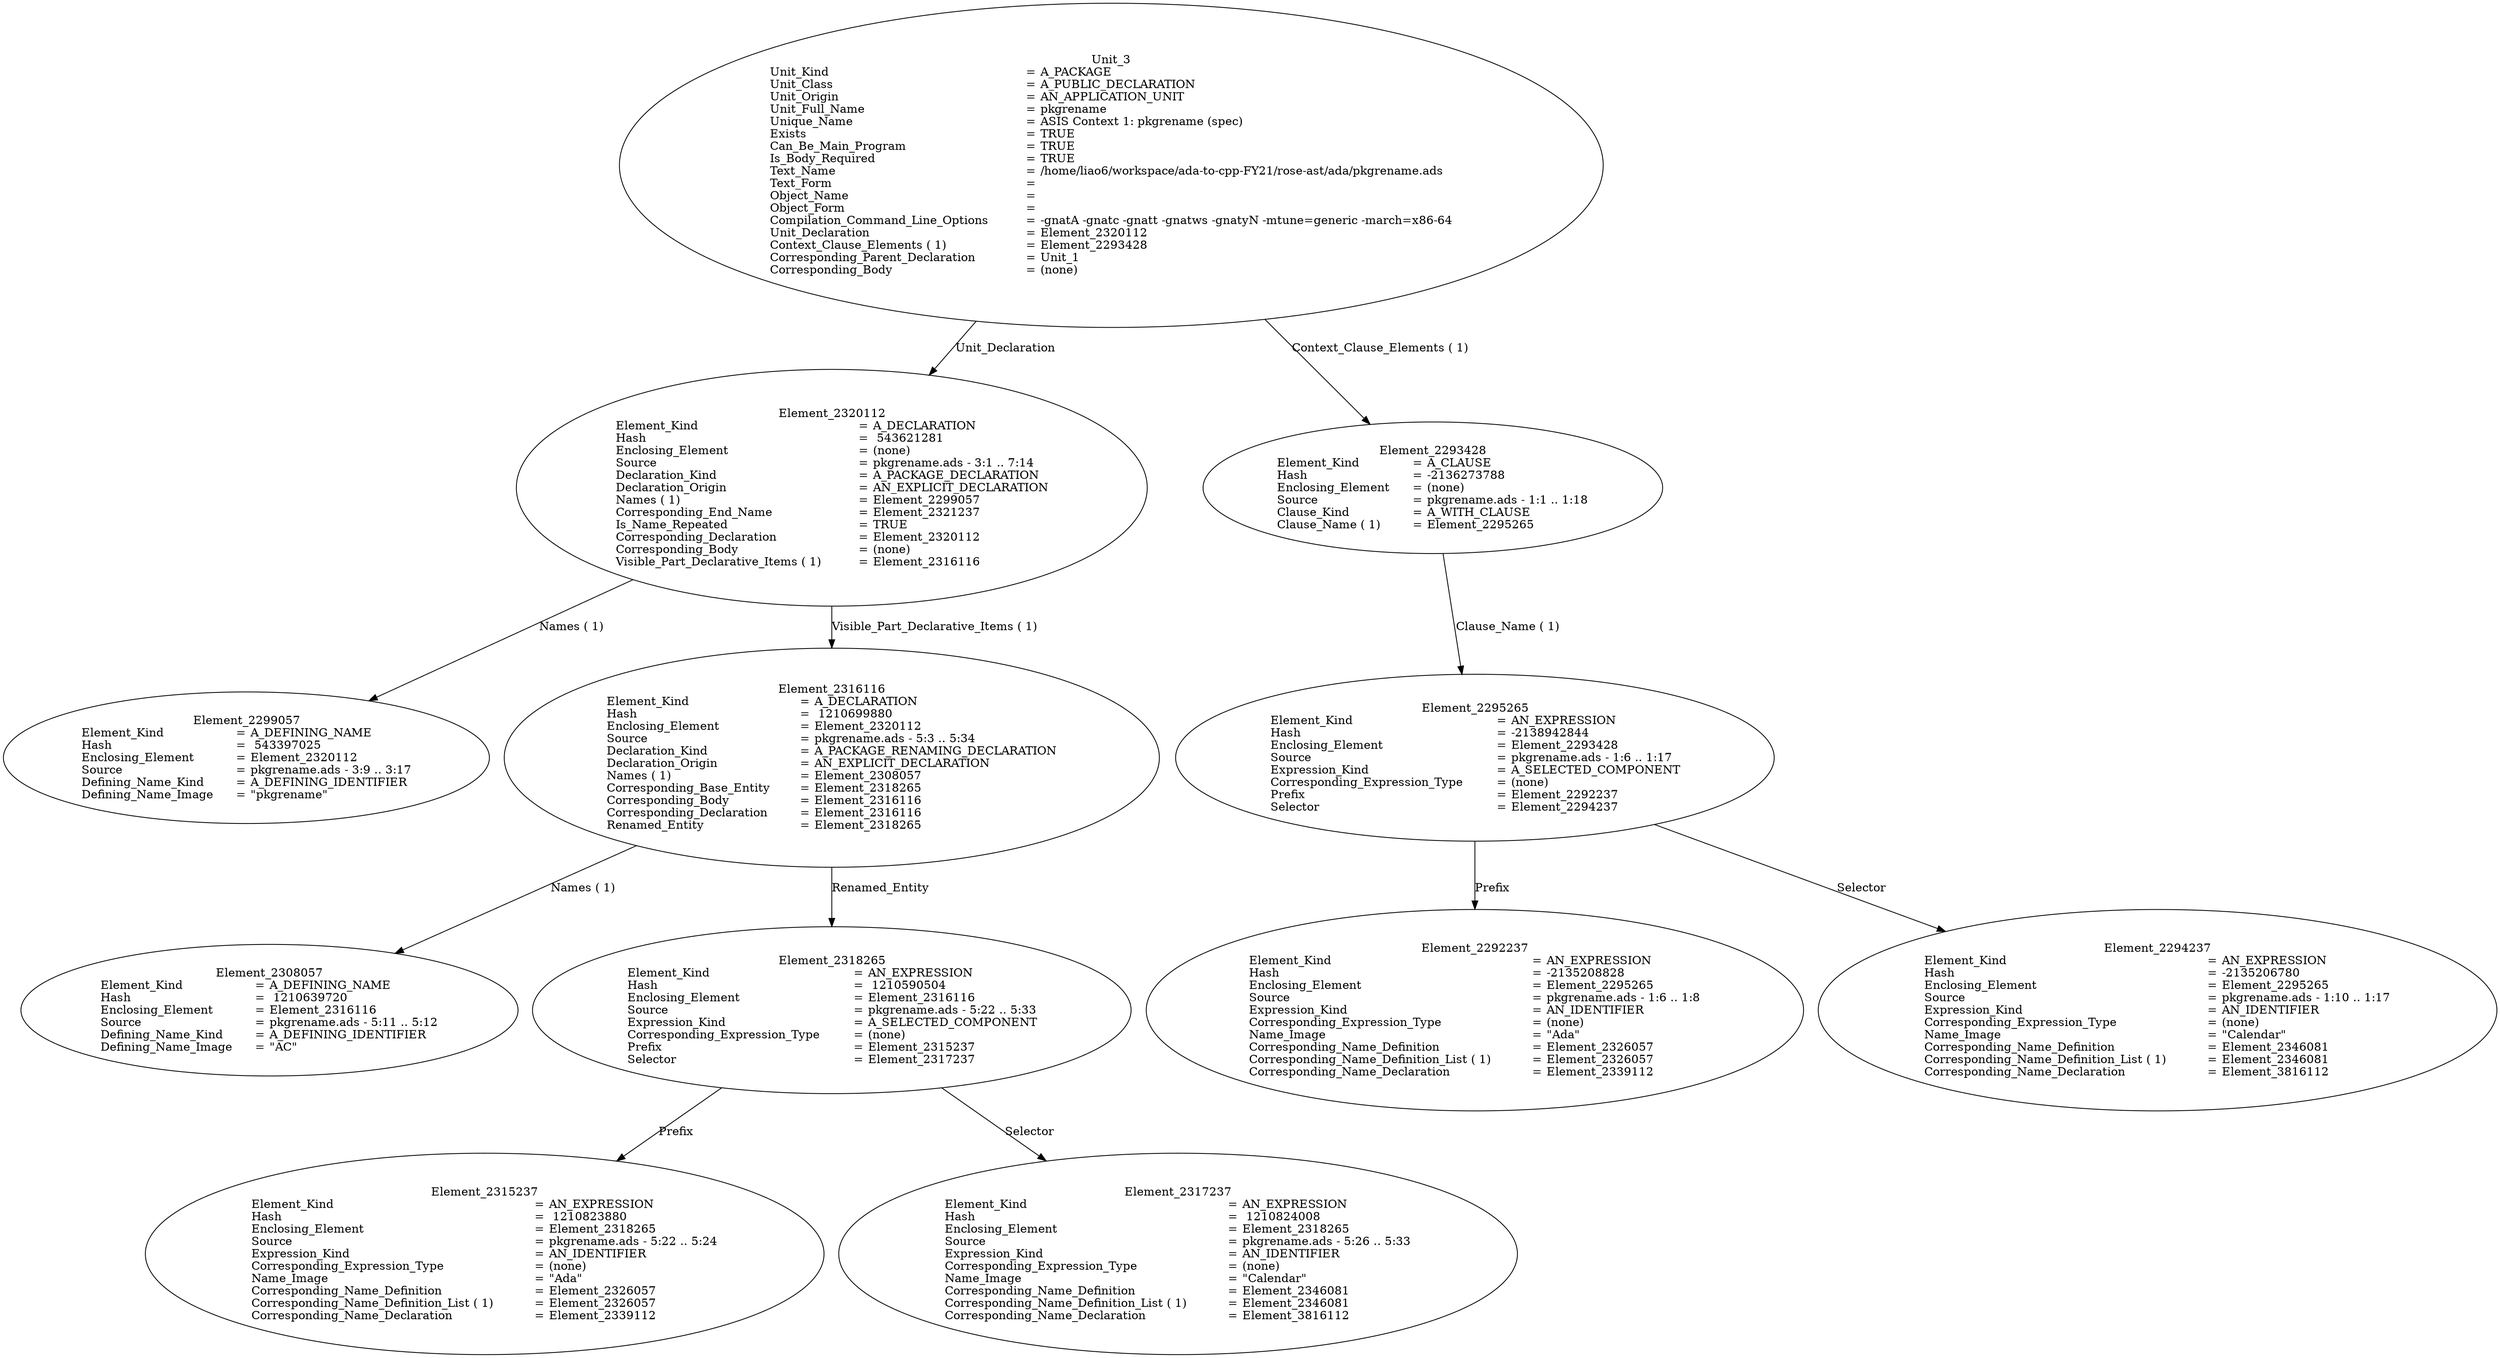 digraph "/home/liao6/workspace/ada-to-cpp-FY21/rose-ast/ada/obj/pkgrename.adt" {
  Unit_3 -> Element_2320112
      [ label=Unit_Declaration ];
  Unit_3 -> Element_2293428
      [ label="Context_Clause_Elements ( 1)" ];
  Unit_3
      [ label=<<TABLE BORDER="0" CELLBORDER="0" CELLSPACING="0" CELLPADDING="0"> 
          <TR><TD COLSPAN="3">Unit_3</TD></TR>
          <TR><TD ALIGN="LEFT">Unit_Kind   </TD><TD> = </TD><TD ALIGN="LEFT">A_PACKAGE</TD></TR>
          <TR><TD ALIGN="LEFT">Unit_Class   </TD><TD> = </TD><TD ALIGN="LEFT">A_PUBLIC_DECLARATION</TD></TR>
          <TR><TD ALIGN="LEFT">Unit_Origin   </TD><TD> = </TD><TD ALIGN="LEFT">AN_APPLICATION_UNIT</TD></TR>
          <TR><TD ALIGN="LEFT">Unit_Full_Name    </TD><TD> = </TD><TD ALIGN="LEFT">pkgrename</TD></TR>
          <TR><TD ALIGN="LEFT">Unique_Name   </TD><TD> = </TD><TD ALIGN="LEFT">ASIS Context 1: pkgrename (spec)</TD></TR>
          <TR><TD ALIGN="LEFT">Exists  </TD><TD> = </TD><TD ALIGN="LEFT">TRUE</TD></TR>
          <TR><TD ALIGN="LEFT">Can_Be_Main_Program     </TD><TD> = </TD><TD ALIGN="LEFT">TRUE</TD></TR>
          <TR><TD ALIGN="LEFT">Is_Body_Required     </TD><TD> = </TD><TD ALIGN="LEFT">TRUE</TD></TR>
          <TR><TD ALIGN="LEFT">Text_Name   </TD><TD> = </TD><TD ALIGN="LEFT">/home/liao6/workspace/ada-to-cpp-FY21/rose-ast/ada/pkgrename.ads</TD></TR>
          <TR><TD ALIGN="LEFT">Text_Form   </TD><TD> = </TD><TD ALIGN="LEFT"></TD></TR>
          <TR><TD ALIGN="LEFT">Object_Name   </TD><TD> = </TD><TD ALIGN="LEFT"></TD></TR>
          <TR><TD ALIGN="LEFT">Object_Form   </TD><TD> = </TD><TD ALIGN="LEFT"></TD></TR>
          <TR><TD ALIGN="LEFT">Compilation_Command_Line_Options         </TD><TD> = </TD><TD ALIGN="LEFT">-gnatA -gnatc -gnatt -gnatws -gnatyN -mtune=generic -march=x86-64</TD></TR>
          <TR><TD ALIGN="LEFT">Unit_Declaration     </TD><TD> = </TD><TD ALIGN="LEFT">Element_2320112</TD></TR>
          <TR><TD ALIGN="LEFT">Context_Clause_Elements ( 1)        </TD><TD> = </TD><TD ALIGN="LEFT">Element_2293428</TD></TR>
          <TR><TD ALIGN="LEFT">Corresponding_Parent_Declaration         </TD><TD> = </TD><TD ALIGN="LEFT">Unit_1</TD></TR>
          <TR><TD ALIGN="LEFT">Corresponding_Body     </TD><TD> = </TD><TD ALIGN="LEFT">(none)</TD></TR>
          </TABLE>> ];
  Element_2293428 -> Element_2295265
      [ label="Clause_Name ( 1)" ];
  Element_2293428
      [ label=<<TABLE BORDER="0" CELLBORDER="0" CELLSPACING="0" CELLPADDING="0"> 
          <TR><TD COLSPAN="3">Element_2293428</TD></TR>
          <TR><TD ALIGN="LEFT">Element_Kind    </TD><TD> = </TD><TD ALIGN="LEFT">A_CLAUSE</TD></TR>
          <TR><TD ALIGN="LEFT">Hash  </TD><TD> = </TD><TD ALIGN="LEFT">-2136273788</TD></TR>
          <TR><TD ALIGN="LEFT">Enclosing_Element     </TD><TD> = </TD><TD ALIGN="LEFT">(none)</TD></TR>
          <TR><TD ALIGN="LEFT">Source  </TD><TD> = </TD><TD ALIGN="LEFT">pkgrename.ads - 1:1 .. 1:18</TD></TR>
          <TR><TD ALIGN="LEFT">Clause_Kind   </TD><TD> = </TD><TD ALIGN="LEFT">A_WITH_CLAUSE</TD></TR>
          <TR><TD ALIGN="LEFT">Clause_Name ( 1)     </TD><TD> = </TD><TD ALIGN="LEFT">Element_2295265</TD></TR>
          </TABLE>> ];
  Element_2295265 -> Element_2292237
      [ label=Prefix ];
  Element_2295265 -> Element_2294237
      [ label=Selector ];
  Element_2295265
      [ label=<<TABLE BORDER="0" CELLBORDER="0" CELLSPACING="0" CELLPADDING="0"> 
          <TR><TD COLSPAN="3">Element_2295265</TD></TR>
          <TR><TD ALIGN="LEFT">Element_Kind    </TD><TD> = </TD><TD ALIGN="LEFT">AN_EXPRESSION</TD></TR>
          <TR><TD ALIGN="LEFT">Hash  </TD><TD> = </TD><TD ALIGN="LEFT">-2138942844</TD></TR>
          <TR><TD ALIGN="LEFT">Enclosing_Element     </TD><TD> = </TD><TD ALIGN="LEFT">Element_2293428</TD></TR>
          <TR><TD ALIGN="LEFT">Source  </TD><TD> = </TD><TD ALIGN="LEFT">pkgrename.ads - 1:6 .. 1:17</TD></TR>
          <TR><TD ALIGN="LEFT">Expression_Kind    </TD><TD> = </TD><TD ALIGN="LEFT">A_SELECTED_COMPONENT</TD></TR>
          <TR><TD ALIGN="LEFT">Corresponding_Expression_Type        </TD><TD> = </TD><TD ALIGN="LEFT">(none)</TD></TR>
          <TR><TD ALIGN="LEFT">Prefix  </TD><TD> = </TD><TD ALIGN="LEFT">Element_2292237</TD></TR>
          <TR><TD ALIGN="LEFT">Selector   </TD><TD> = </TD><TD ALIGN="LEFT">Element_2294237</TD></TR>
          </TABLE>> ];
  Element_2292237
      [ label=<<TABLE BORDER="0" CELLBORDER="0" CELLSPACING="0" CELLPADDING="0"> 
          <TR><TD COLSPAN="3">Element_2292237</TD></TR>
          <TR><TD ALIGN="LEFT">Element_Kind    </TD><TD> = </TD><TD ALIGN="LEFT">AN_EXPRESSION</TD></TR>
          <TR><TD ALIGN="LEFT">Hash  </TD><TD> = </TD><TD ALIGN="LEFT">-2135208828</TD></TR>
          <TR><TD ALIGN="LEFT">Enclosing_Element     </TD><TD> = </TD><TD ALIGN="LEFT">Element_2295265</TD></TR>
          <TR><TD ALIGN="LEFT">Source  </TD><TD> = </TD><TD ALIGN="LEFT">pkgrename.ads - 1:6 .. 1:8</TD></TR>
          <TR><TD ALIGN="LEFT">Expression_Kind    </TD><TD> = </TD><TD ALIGN="LEFT">AN_IDENTIFIER</TD></TR>
          <TR><TD ALIGN="LEFT">Corresponding_Expression_Type        </TD><TD> = </TD><TD ALIGN="LEFT">(none)</TD></TR>
          <TR><TD ALIGN="LEFT">Name_Image   </TD><TD> = </TD><TD ALIGN="LEFT">"Ada"</TD></TR>
          <TR><TD ALIGN="LEFT">Corresponding_Name_Definition        </TD><TD> = </TD><TD ALIGN="LEFT">Element_2326057</TD></TR>
          <TR><TD ALIGN="LEFT">Corresponding_Name_Definition_List ( 1)          </TD><TD> = </TD><TD ALIGN="LEFT">Element_2326057</TD></TR>
          <TR><TD ALIGN="LEFT">Corresponding_Name_Declaration        </TD><TD> = </TD><TD ALIGN="LEFT">Element_2339112</TD></TR>
          </TABLE>> ];
  Element_2294237
      [ label=<<TABLE BORDER="0" CELLBORDER="0" CELLSPACING="0" CELLPADDING="0"> 
          <TR><TD COLSPAN="3">Element_2294237</TD></TR>
          <TR><TD ALIGN="LEFT">Element_Kind    </TD><TD> = </TD><TD ALIGN="LEFT">AN_EXPRESSION</TD></TR>
          <TR><TD ALIGN="LEFT">Hash  </TD><TD> = </TD><TD ALIGN="LEFT">-2135206780</TD></TR>
          <TR><TD ALIGN="LEFT">Enclosing_Element     </TD><TD> = </TD><TD ALIGN="LEFT">Element_2295265</TD></TR>
          <TR><TD ALIGN="LEFT">Source  </TD><TD> = </TD><TD ALIGN="LEFT">pkgrename.ads - 1:10 .. 1:17</TD></TR>
          <TR><TD ALIGN="LEFT">Expression_Kind    </TD><TD> = </TD><TD ALIGN="LEFT">AN_IDENTIFIER</TD></TR>
          <TR><TD ALIGN="LEFT">Corresponding_Expression_Type        </TD><TD> = </TD><TD ALIGN="LEFT">(none)</TD></TR>
          <TR><TD ALIGN="LEFT">Name_Image   </TD><TD> = </TD><TD ALIGN="LEFT">"Calendar"</TD></TR>
          <TR><TD ALIGN="LEFT">Corresponding_Name_Definition        </TD><TD> = </TD><TD ALIGN="LEFT">Element_2346081</TD></TR>
          <TR><TD ALIGN="LEFT">Corresponding_Name_Definition_List ( 1)          </TD><TD> = </TD><TD ALIGN="LEFT">Element_2346081</TD></TR>
          <TR><TD ALIGN="LEFT">Corresponding_Name_Declaration        </TD><TD> = </TD><TD ALIGN="LEFT">Element_3816112</TD></TR>
          </TABLE>> ];
  Element_2320112 -> Element_2299057
      [ label="Names ( 1)" ];
  Element_2320112 -> Element_2316116
      [ label="Visible_Part_Declarative_Items ( 1)" ];
  Element_2320112
      [ label=<<TABLE BORDER="0" CELLBORDER="0" CELLSPACING="0" CELLPADDING="0"> 
          <TR><TD COLSPAN="3">Element_2320112</TD></TR>
          <TR><TD ALIGN="LEFT">Element_Kind    </TD><TD> = </TD><TD ALIGN="LEFT">A_DECLARATION</TD></TR>
          <TR><TD ALIGN="LEFT">Hash  </TD><TD> = </TD><TD ALIGN="LEFT"> 543621281</TD></TR>
          <TR><TD ALIGN="LEFT">Enclosing_Element     </TD><TD> = </TD><TD ALIGN="LEFT">(none)</TD></TR>
          <TR><TD ALIGN="LEFT">Source  </TD><TD> = </TD><TD ALIGN="LEFT">pkgrename.ads - 3:1 .. 7:14</TD></TR>
          <TR><TD ALIGN="LEFT">Declaration_Kind     </TD><TD> = </TD><TD ALIGN="LEFT">A_PACKAGE_DECLARATION</TD></TR>
          <TR><TD ALIGN="LEFT">Declaration_Origin     </TD><TD> = </TD><TD ALIGN="LEFT">AN_EXPLICIT_DECLARATION</TD></TR>
          <TR><TD ALIGN="LEFT">Names ( 1)   </TD><TD> = </TD><TD ALIGN="LEFT">Element_2299057</TD></TR>
          <TR><TD ALIGN="LEFT">Corresponding_End_Name      </TD><TD> = </TD><TD ALIGN="LEFT">Element_2321237</TD></TR>
          <TR><TD ALIGN="LEFT">Is_Name_Repeated     </TD><TD> = </TD><TD ALIGN="LEFT">TRUE</TD></TR>
          <TR><TD ALIGN="LEFT">Corresponding_Declaration       </TD><TD> = </TD><TD ALIGN="LEFT">Element_2320112</TD></TR>
          <TR><TD ALIGN="LEFT">Corresponding_Body     </TD><TD> = </TD><TD ALIGN="LEFT">(none)</TD></TR>
          <TR><TD ALIGN="LEFT">Visible_Part_Declarative_Items ( 1)         </TD><TD> = </TD><TD ALIGN="LEFT">Element_2316116</TD></TR>
          </TABLE>> ];
  Element_2299057
      [ label=<<TABLE BORDER="0" CELLBORDER="0" CELLSPACING="0" CELLPADDING="0"> 
          <TR><TD COLSPAN="3">Element_2299057</TD></TR>
          <TR><TD ALIGN="LEFT">Element_Kind    </TD><TD> = </TD><TD ALIGN="LEFT">A_DEFINING_NAME</TD></TR>
          <TR><TD ALIGN="LEFT">Hash  </TD><TD> = </TD><TD ALIGN="LEFT"> 543397025</TD></TR>
          <TR><TD ALIGN="LEFT">Enclosing_Element     </TD><TD> = </TD><TD ALIGN="LEFT">Element_2320112</TD></TR>
          <TR><TD ALIGN="LEFT">Source  </TD><TD> = </TD><TD ALIGN="LEFT">pkgrename.ads - 3:9 .. 3:17</TD></TR>
          <TR><TD ALIGN="LEFT">Defining_Name_Kind     </TD><TD> = </TD><TD ALIGN="LEFT">A_DEFINING_IDENTIFIER</TD></TR>
          <TR><TD ALIGN="LEFT">Defining_Name_Image     </TD><TD> = </TD><TD ALIGN="LEFT">"pkgrename"</TD></TR>
          </TABLE>> ];
  Element_2316116 -> Element_2308057
      [ label="Names ( 1)" ];
  Element_2316116 -> Element_2318265
      [ label=Renamed_Entity ];
  Element_2316116
      [ label=<<TABLE BORDER="0" CELLBORDER="0" CELLSPACING="0" CELLPADDING="0"> 
          <TR><TD COLSPAN="3">Element_2316116</TD></TR>
          <TR><TD ALIGN="LEFT">Element_Kind    </TD><TD> = </TD><TD ALIGN="LEFT">A_DECLARATION</TD></TR>
          <TR><TD ALIGN="LEFT">Hash  </TD><TD> = </TD><TD ALIGN="LEFT"> 1210699880</TD></TR>
          <TR><TD ALIGN="LEFT">Enclosing_Element     </TD><TD> = </TD><TD ALIGN="LEFT">Element_2320112</TD></TR>
          <TR><TD ALIGN="LEFT">Source  </TD><TD> = </TD><TD ALIGN="LEFT">pkgrename.ads - 5:3 .. 5:34</TD></TR>
          <TR><TD ALIGN="LEFT">Declaration_Kind     </TD><TD> = </TD><TD ALIGN="LEFT">A_PACKAGE_RENAMING_DECLARATION</TD></TR>
          <TR><TD ALIGN="LEFT">Declaration_Origin     </TD><TD> = </TD><TD ALIGN="LEFT">AN_EXPLICIT_DECLARATION</TD></TR>
          <TR><TD ALIGN="LEFT">Names ( 1)   </TD><TD> = </TD><TD ALIGN="LEFT">Element_2308057</TD></TR>
          <TR><TD ALIGN="LEFT">Corresponding_Base_Entity       </TD><TD> = </TD><TD ALIGN="LEFT">Element_2318265</TD></TR>
          <TR><TD ALIGN="LEFT">Corresponding_Body     </TD><TD> = </TD><TD ALIGN="LEFT">Element_2316116</TD></TR>
          <TR><TD ALIGN="LEFT">Corresponding_Declaration       </TD><TD> = </TD><TD ALIGN="LEFT">Element_2316116</TD></TR>
          <TR><TD ALIGN="LEFT">Renamed_Entity    </TD><TD> = </TD><TD ALIGN="LEFT">Element_2318265</TD></TR>
          </TABLE>> ];
  Element_2308057
      [ label=<<TABLE BORDER="0" CELLBORDER="0" CELLSPACING="0" CELLPADDING="0"> 
          <TR><TD COLSPAN="3">Element_2308057</TD></TR>
          <TR><TD ALIGN="LEFT">Element_Kind    </TD><TD> = </TD><TD ALIGN="LEFT">A_DEFINING_NAME</TD></TR>
          <TR><TD ALIGN="LEFT">Hash  </TD><TD> = </TD><TD ALIGN="LEFT"> 1210639720</TD></TR>
          <TR><TD ALIGN="LEFT">Enclosing_Element     </TD><TD> = </TD><TD ALIGN="LEFT">Element_2316116</TD></TR>
          <TR><TD ALIGN="LEFT">Source  </TD><TD> = </TD><TD ALIGN="LEFT">pkgrename.ads - 5:11 .. 5:12</TD></TR>
          <TR><TD ALIGN="LEFT">Defining_Name_Kind     </TD><TD> = </TD><TD ALIGN="LEFT">A_DEFINING_IDENTIFIER</TD></TR>
          <TR><TD ALIGN="LEFT">Defining_Name_Image     </TD><TD> = </TD><TD ALIGN="LEFT">"AC"</TD></TR>
          </TABLE>> ];
  Element_2318265 -> Element_2315237
      [ label=Prefix ];
  Element_2318265 -> Element_2317237
      [ label=Selector ];
  Element_2318265
      [ label=<<TABLE BORDER="0" CELLBORDER="0" CELLSPACING="0" CELLPADDING="0"> 
          <TR><TD COLSPAN="3">Element_2318265</TD></TR>
          <TR><TD ALIGN="LEFT">Element_Kind    </TD><TD> = </TD><TD ALIGN="LEFT">AN_EXPRESSION</TD></TR>
          <TR><TD ALIGN="LEFT">Hash  </TD><TD> = </TD><TD ALIGN="LEFT"> 1210590504</TD></TR>
          <TR><TD ALIGN="LEFT">Enclosing_Element     </TD><TD> = </TD><TD ALIGN="LEFT">Element_2316116</TD></TR>
          <TR><TD ALIGN="LEFT">Source  </TD><TD> = </TD><TD ALIGN="LEFT">pkgrename.ads - 5:22 .. 5:33</TD></TR>
          <TR><TD ALIGN="LEFT">Expression_Kind    </TD><TD> = </TD><TD ALIGN="LEFT">A_SELECTED_COMPONENT</TD></TR>
          <TR><TD ALIGN="LEFT">Corresponding_Expression_Type        </TD><TD> = </TD><TD ALIGN="LEFT">(none)</TD></TR>
          <TR><TD ALIGN="LEFT">Prefix  </TD><TD> = </TD><TD ALIGN="LEFT">Element_2315237</TD></TR>
          <TR><TD ALIGN="LEFT">Selector   </TD><TD> = </TD><TD ALIGN="LEFT">Element_2317237</TD></TR>
          </TABLE>> ];
  Element_2315237
      [ label=<<TABLE BORDER="0" CELLBORDER="0" CELLSPACING="0" CELLPADDING="0"> 
          <TR><TD COLSPAN="3">Element_2315237</TD></TR>
          <TR><TD ALIGN="LEFT">Element_Kind    </TD><TD> = </TD><TD ALIGN="LEFT">AN_EXPRESSION</TD></TR>
          <TR><TD ALIGN="LEFT">Hash  </TD><TD> = </TD><TD ALIGN="LEFT"> 1210823880</TD></TR>
          <TR><TD ALIGN="LEFT">Enclosing_Element     </TD><TD> = </TD><TD ALIGN="LEFT">Element_2318265</TD></TR>
          <TR><TD ALIGN="LEFT">Source  </TD><TD> = </TD><TD ALIGN="LEFT">pkgrename.ads - 5:22 .. 5:24</TD></TR>
          <TR><TD ALIGN="LEFT">Expression_Kind    </TD><TD> = </TD><TD ALIGN="LEFT">AN_IDENTIFIER</TD></TR>
          <TR><TD ALIGN="LEFT">Corresponding_Expression_Type        </TD><TD> = </TD><TD ALIGN="LEFT">(none)</TD></TR>
          <TR><TD ALIGN="LEFT">Name_Image   </TD><TD> = </TD><TD ALIGN="LEFT">"Ada"</TD></TR>
          <TR><TD ALIGN="LEFT">Corresponding_Name_Definition        </TD><TD> = </TD><TD ALIGN="LEFT">Element_2326057</TD></TR>
          <TR><TD ALIGN="LEFT">Corresponding_Name_Definition_List ( 1)          </TD><TD> = </TD><TD ALIGN="LEFT">Element_2326057</TD></TR>
          <TR><TD ALIGN="LEFT">Corresponding_Name_Declaration        </TD><TD> = </TD><TD ALIGN="LEFT">Element_2339112</TD></TR>
          </TABLE>> ];
  Element_2317237
      [ label=<<TABLE BORDER="0" CELLBORDER="0" CELLSPACING="0" CELLPADDING="0"> 
          <TR><TD COLSPAN="3">Element_2317237</TD></TR>
          <TR><TD ALIGN="LEFT">Element_Kind    </TD><TD> = </TD><TD ALIGN="LEFT">AN_EXPRESSION</TD></TR>
          <TR><TD ALIGN="LEFT">Hash  </TD><TD> = </TD><TD ALIGN="LEFT"> 1210824008</TD></TR>
          <TR><TD ALIGN="LEFT">Enclosing_Element     </TD><TD> = </TD><TD ALIGN="LEFT">Element_2318265</TD></TR>
          <TR><TD ALIGN="LEFT">Source  </TD><TD> = </TD><TD ALIGN="LEFT">pkgrename.ads - 5:26 .. 5:33</TD></TR>
          <TR><TD ALIGN="LEFT">Expression_Kind    </TD><TD> = </TD><TD ALIGN="LEFT">AN_IDENTIFIER</TD></TR>
          <TR><TD ALIGN="LEFT">Corresponding_Expression_Type        </TD><TD> = </TD><TD ALIGN="LEFT">(none)</TD></TR>
          <TR><TD ALIGN="LEFT">Name_Image   </TD><TD> = </TD><TD ALIGN="LEFT">"Calendar"</TD></TR>
          <TR><TD ALIGN="LEFT">Corresponding_Name_Definition        </TD><TD> = </TD><TD ALIGN="LEFT">Element_2346081</TD></TR>
          <TR><TD ALIGN="LEFT">Corresponding_Name_Definition_List ( 1)          </TD><TD> = </TD><TD ALIGN="LEFT">Element_2346081</TD></TR>
          <TR><TD ALIGN="LEFT">Corresponding_Name_Declaration        </TD><TD> = </TD><TD ALIGN="LEFT">Element_3816112</TD></TR>
          </TABLE>> ]
}
